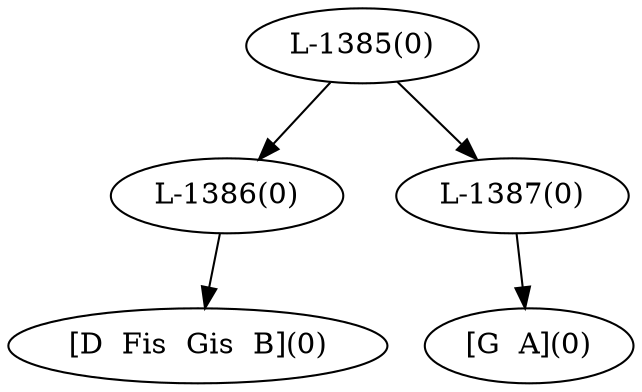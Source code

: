 digraph sample{
"L-1386(0)"->"[D  Fis  Gis  B](0)"
"L-1387(0)"->"[G  A](0)"
"L-1385(0)"->"L-1386(0)"
"L-1385(0)"->"L-1387(0)"
{rank = min; "L-1385(0)"}
{rank = same; "L-1386(0)"; "L-1387(0)";}
{rank = max; "[D  Fis  Gis  B](0)"; "[G  A](0)";}
}